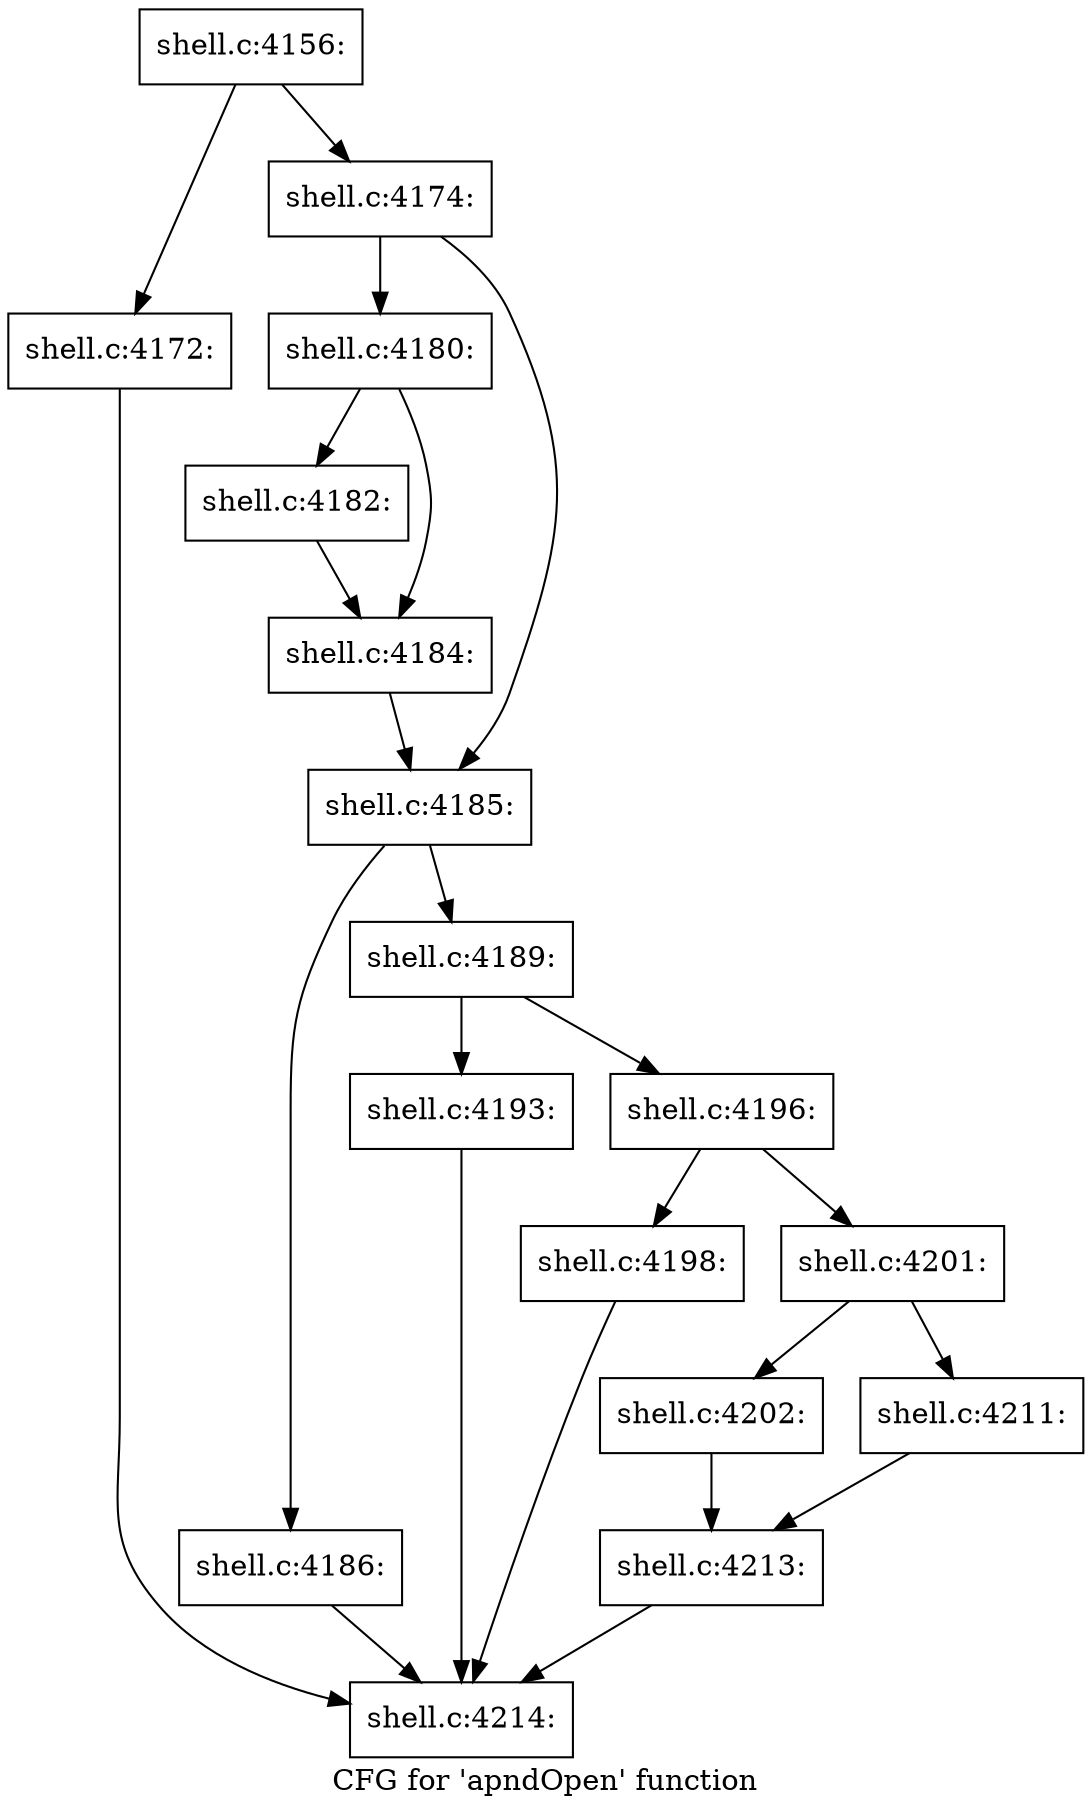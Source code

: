 digraph "CFG for 'apndOpen' function" {
	label="CFG for 'apndOpen' function";

	Node0x560276284d70 [shape=record,label="{shell.c:4156:}"];
	Node0x560276284d70 -> Node0x5602768e7970;
	Node0x560276284d70 -> Node0x5602768e79c0;
	Node0x5602768e7970 [shape=record,label="{shell.c:4172:}"];
	Node0x5602768e7970 -> Node0x560276284d20;
	Node0x5602768e79c0 [shape=record,label="{shell.c:4174:}"];
	Node0x5602768e79c0 -> Node0x5602762b92c0;
	Node0x5602768e79c0 -> Node0x5602768e82f0;
	Node0x5602762b92c0 [shape=record,label="{shell.c:4180:}"];
	Node0x5602762b92c0 -> Node0x5602768e9df0;
	Node0x5602762b92c0 -> Node0x5602768e9e40;
	Node0x5602768e9df0 [shape=record,label="{shell.c:4182:}"];
	Node0x5602768e9df0 -> Node0x5602768e9e40;
	Node0x5602768e9e40 [shape=record,label="{shell.c:4184:}"];
	Node0x5602768e9e40 -> Node0x5602768e82f0;
	Node0x5602768e82f0 [shape=record,label="{shell.c:4185:}"];
	Node0x5602768e82f0 -> Node0x5602768ea7f0;
	Node0x5602768e82f0 -> Node0x5602768ea840;
	Node0x5602768ea7f0 [shape=record,label="{shell.c:4186:}"];
	Node0x5602768ea7f0 -> Node0x560276284d20;
	Node0x5602768ea840 [shape=record,label="{shell.c:4189:}"];
	Node0x5602768ea840 -> Node0x5602768eb030;
	Node0x5602768ea840 -> Node0x5602768eb080;
	Node0x5602768eb030 [shape=record,label="{shell.c:4193:}"];
	Node0x5602768eb030 -> Node0x560276284d20;
	Node0x5602768eb080 [shape=record,label="{shell.c:4196:}"];
	Node0x5602768eb080 -> Node0x560276287c60;
	Node0x5602768eb080 -> Node0x5602768ecaf0;
	Node0x560276287c60 [shape=record,label="{shell.c:4198:}"];
	Node0x560276287c60 -> Node0x560276284d20;
	Node0x5602768ecaf0 [shape=record,label="{shell.c:4201:}"];
	Node0x5602768ecaf0 -> Node0x5602768ed390;
	Node0x5602768ecaf0 -> Node0x5602768ed430;
	Node0x5602768ed390 [shape=record,label="{shell.c:4202:}"];
	Node0x5602768ed390 -> Node0x5602768ed3e0;
	Node0x5602768ed430 [shape=record,label="{shell.c:4211:}"];
	Node0x5602768ed430 -> Node0x5602768ed3e0;
	Node0x5602768ed3e0 [shape=record,label="{shell.c:4213:}"];
	Node0x5602768ed3e0 -> Node0x560276284d20;
	Node0x560276284d20 [shape=record,label="{shell.c:4214:}"];
}
